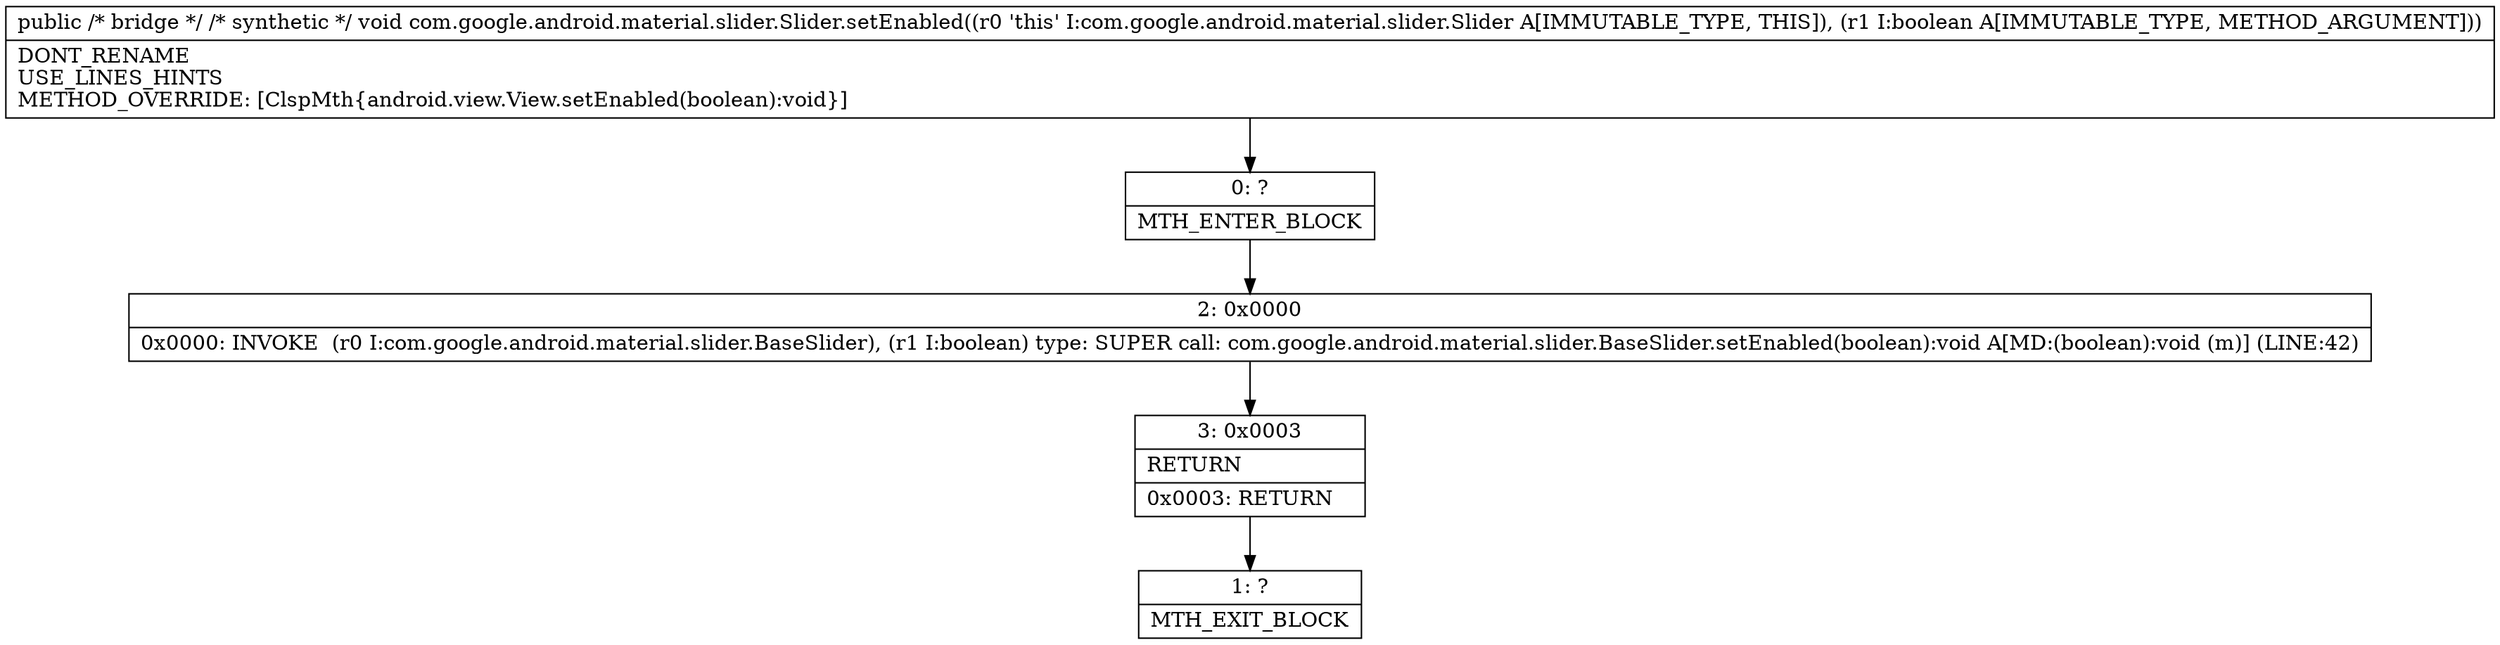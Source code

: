 digraph "CFG forcom.google.android.material.slider.Slider.setEnabled(Z)V" {
Node_0 [shape=record,label="{0\:\ ?|MTH_ENTER_BLOCK\l}"];
Node_2 [shape=record,label="{2\:\ 0x0000|0x0000: INVOKE  (r0 I:com.google.android.material.slider.BaseSlider), (r1 I:boolean) type: SUPER call: com.google.android.material.slider.BaseSlider.setEnabled(boolean):void A[MD:(boolean):void (m)] (LINE:42)\l}"];
Node_3 [shape=record,label="{3\:\ 0x0003|RETURN\l|0x0003: RETURN   \l}"];
Node_1 [shape=record,label="{1\:\ ?|MTH_EXIT_BLOCK\l}"];
MethodNode[shape=record,label="{public \/* bridge *\/ \/* synthetic *\/ void com.google.android.material.slider.Slider.setEnabled((r0 'this' I:com.google.android.material.slider.Slider A[IMMUTABLE_TYPE, THIS]), (r1 I:boolean A[IMMUTABLE_TYPE, METHOD_ARGUMENT]))  | DONT_RENAME\lUSE_LINES_HINTS\lMETHOD_OVERRIDE: [ClspMth\{android.view.View.setEnabled(boolean):void\}]\l}"];
MethodNode -> Node_0;Node_0 -> Node_2;
Node_2 -> Node_3;
Node_3 -> Node_1;
}


